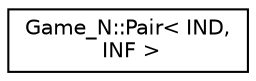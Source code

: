 digraph "Graphical Class Hierarchy"
{
 // LATEX_PDF_SIZE
  edge [fontname="Helvetica",fontsize="10",labelfontname="Helvetica",labelfontsize="10"];
  node [fontname="Helvetica",fontsize="10",shape=record];
  rankdir="LR";
  Node0 [label="Game_N::Pair\< IND,\l INF \>",height=0.2,width=0.4,color="black", fillcolor="white", style="filled",URL="$structGame__N_1_1Pair.html",tooltip="Структура элемента таблицы"];
}
